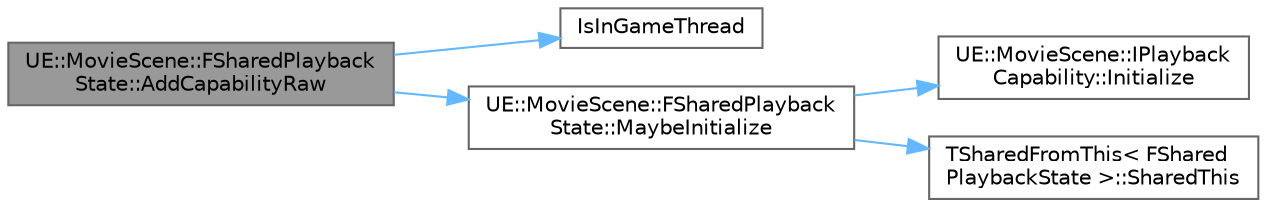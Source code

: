 digraph "UE::MovieScene::FSharedPlaybackState::AddCapabilityRaw"
{
 // INTERACTIVE_SVG=YES
 // LATEX_PDF_SIZE
  bgcolor="transparent";
  edge [fontname=Helvetica,fontsize=10,labelfontname=Helvetica,labelfontsize=10];
  node [fontname=Helvetica,fontsize=10,shape=box,height=0.2,width=0.4];
  rankdir="LR";
  Node1 [id="Node000001",label="UE::MovieScene::FSharedPlayback\lState::AddCapabilityRaw",height=0.2,width=0.4,color="gray40", fillcolor="grey60", style="filled", fontcolor="black",tooltip="Adds the specified capability on the root sequence as a raw pointer."];
  Node1 -> Node2 [id="edge1_Node000001_Node000002",color="steelblue1",style="solid",tooltip=" "];
  Node2 [id="Node000002",label="IsInGameThread",height=0.2,width=0.4,color="grey40", fillcolor="white", style="filled",URL="$d5/d8c/CoreGlobals_8h.html#aef9b701034d58fd883a90af440707365",tooltip=" "];
  Node1 -> Node3 [id="edge2_Node000001_Node000003",color="steelblue1",style="solid",tooltip=" "];
  Node3 [id="Node000003",label="UE::MovieScene::FSharedPlayback\lState::MaybeInitialize",height=0.2,width=0.4,color="grey40", fillcolor="white", style="filled",URL="$de/df8/structUE_1_1MovieScene_1_1FSharedPlaybackState.html#a07fb8ee90a2f0e3f1048e288db892c7f",tooltip=" "];
  Node3 -> Node4 [id="edge3_Node000003_Node000004",color="steelblue1",style="solid",tooltip=" "];
  Node4 [id="Node000004",label="UE::MovieScene::IPlayback\lCapability::Initialize",height=0.2,width=0.4,color="grey40", fillcolor="white", style="filled",URL="$df/d92/structUE_1_1MovieScene_1_1IPlaybackCapability.html#a3c430b443715ee1dbb2f0f688bd740e9",tooltip="Called after this capability has been added to a shared playback state."];
  Node3 -> Node5 [id="edge4_Node000003_Node000005",color="steelblue1",style="solid",tooltip=" "];
  Node5 [id="Node000005",label="TSharedFromThis\< FShared\lPlaybackState \>::SharedThis",height=0.2,width=0.4,color="grey40", fillcolor="white", style="filled",URL="$db/d15/classTSharedFromThis.html#a580aa3a336a57bab9cdfd3c57916963b",tooltip=" "];
}
